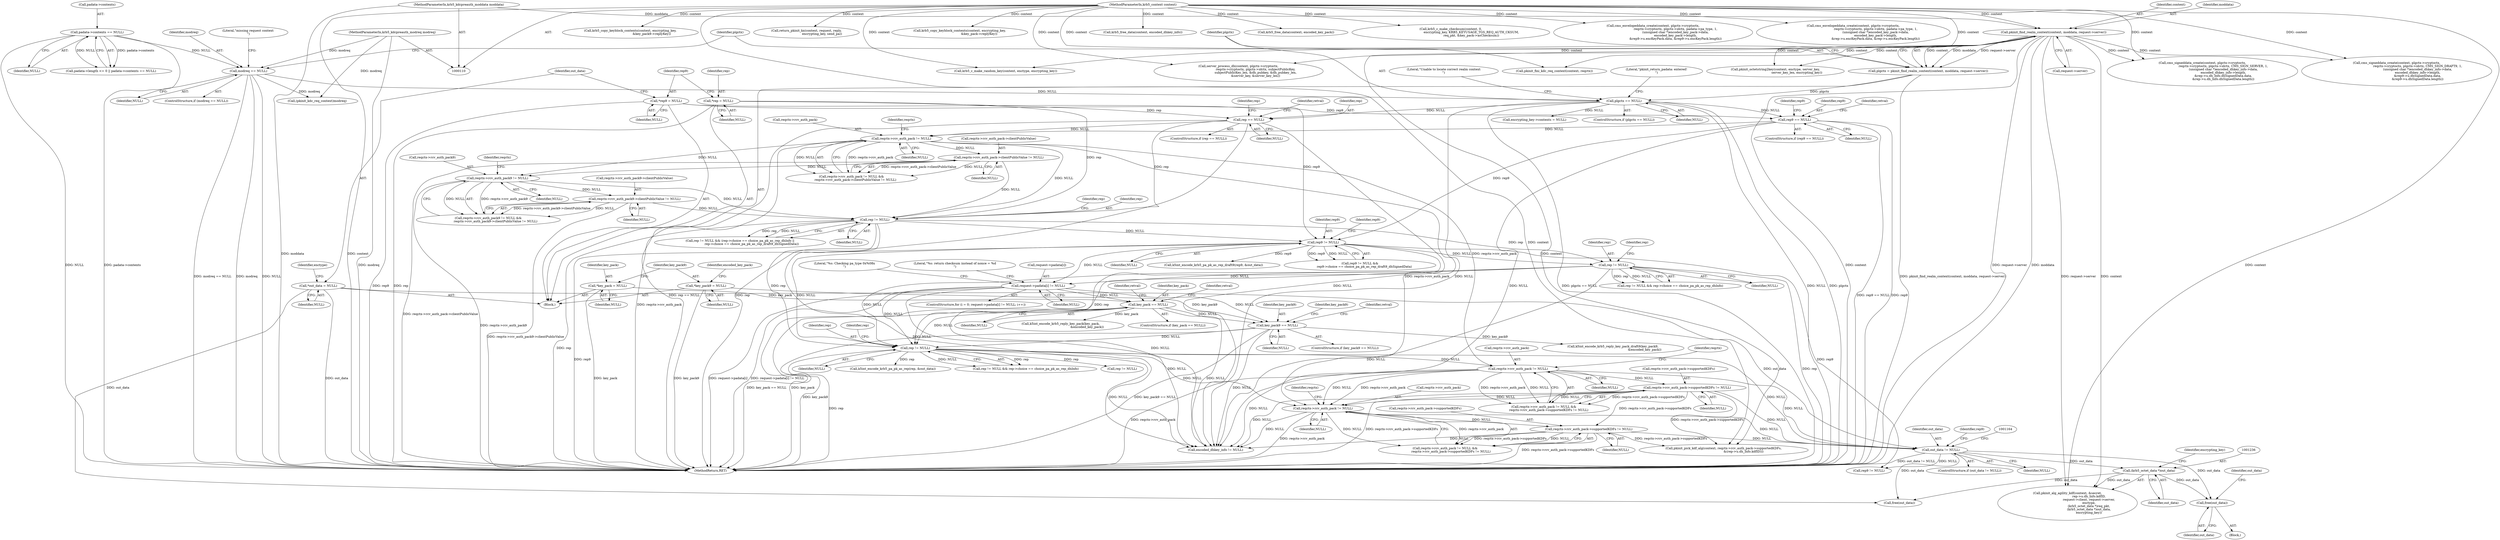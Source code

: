 digraph "0_krb5_db64ca25d661a47b996b4e2645998b5d7f0eb52c@API" {
"1001284" [label="(Call,free(out_data))"];
"1001235" [label="(Call,(krb5_octet_data *)out_data)"];
"1001159" [label="(Call,out_data != NULL)"];
"1000180" [label="(Call,*out_data = NULL)"];
"1001080" [label="(Call,reqctx->rcv_auth_pack->supportedKDFs != NULL)"];
"1001075" [label="(Call,reqctx->rcv_auth_pack != NULL)"];
"1000385" [label="(Call,reqctx->rcv_auth_pack != NULL)"];
"1000364" [label="(Call,rep9 == NULL)"];
"1000176" [label="(Call,*rep9 = NULL)"];
"1000257" [label="(Call,plgctx == NULL)"];
"1000248" [label="(Call,plgctx = pkinit_find_realm_context(context, moddata, request->server))"];
"1000250" [label="(Call,pkinit_find_realm_context(context, moddata, request->server))"];
"1000111" [label="(MethodParameterIn,krb5_context context)"];
"1000120" [label="(MethodParameterIn,krb5_kdcpreauth_moddata moddata)"];
"1000240" [label="(Call,modreq == NULL)"];
"1000121" [label="(MethodParameterIn,krb5_kdcpreauth_modreq modreq)"];
"1000232" [label="(Call,padata->contents == NULL)"];
"1000344" [label="(Call,rep == NULL)"];
"1000172" [label="(Call,*rep = NULL)"];
"1001066" [label="(Call,rep != NULL)"];
"1000528" [label="(Call,rep != NULL)"];
"1000470" [label="(Call,rep != NULL)"];
"1000390" [label="(Call,reqctx->rcv_auth_pack->clientPublicValue != NULL)"];
"1000428" [label="(Call,reqctx->rcv_auth_pack9 != NULL)"];
"1000433" [label="(Call,reqctx->rcv_auth_pack9->clientPublicValue != NULL)"];
"1000519" [label="(Call,rep9 != NULL)"];
"1000916" [label="(Call,key_pack9 == NULL)"];
"1000194" [label="(Call,*key_pack9 = NULL)"];
"1000764" [label="(Call,key_pack == NULL)"];
"1000190" [label="(Call,*key_pack = NULL)"];
"1000712" [label="(Call,request->padata[i] != NULL)"];
"1001090" [label="(Call,reqctx->rcv_auth_pack != NULL)"];
"1001095" [label="(Call,reqctx->rcv_auth_pack->supportedKDFs != NULL)"];
"1000195" [label="(Identifier,key_pack9)"];
"1000765" [label="(Identifier,key_pack)"];
"1000369" [label="(Identifier,retval)"];
"1000429" [label="(Call,reqctx->rcv_auth_pack9)"];
"1001068" [label="(Identifier,NULL)"];
"1001089" [label="(Call,reqctx->rcv_auth_pack != NULL &&\n            reqctx->rcv_auth_pack->supportedKDFs != NULL)"];
"1001346" [label="(Call,free(out_data))"];
"1001339" [label="(Call,pkinit_fini_kdc_req_context(context, reqctx))"];
"1000345" [label="(Identifier,rep)"];
"1001083" [label="(Identifier,reqctx)"];
"1000346" [label="(Identifier,NULL)"];
"1001094" [label="(Identifier,NULL)"];
"1000521" [label="(Identifier,NULL)"];
"1000915" [label="(ControlStructure,if (key_pack9 == NULL))"];
"1000354" [label="(Identifier,rep)"];
"1000259" [label="(Identifier,NULL)"];
"1001098" [label="(Identifier,reqctx)"];
"1000219" [label="(Call,return_pkinit_kx(context, request, reply,\n                                encrypting_key, send_pa))"];
"1000240" [label="(Call,modreq == NULL)"];
"1001184" [label="(Call,rep != NULL)"];
"1001238" [label="(Identifier,encrypting_key)"];
"1000186" [label="(Identifier,enctype)"];
"1000374" [label="(Identifier,rep9)"];
"1000177" [label="(Identifier,rep9)"];
"1001067" [label="(Identifier,rep)"];
"1000708" [label="(ControlStructure,for (i = 0; request->padata[i] != NULL; i++))"];
"1000248" [label="(Call,plgctx = pkinit_find_realm_context(context, moddata, request->server))"];
"1000363" [label="(ControlStructure,if (rep9 == NULL))"];
"1001090" [label="(Call,reqctx->rcv_auth_pack != NULL)"];
"1000386" [label="(Call,reqctx->rcv_auth_pack)"];
"1001147" [label="(Call,k5int_encode_krb5_pa_pk_as_rep_draft9(rep9, &out_data))"];
"1000384" [label="(Call,reqctx->rcv_auth_pack != NULL &&\n        reqctx->rcv_auth_pack->clientPublicValue != NULL)"];
"1000718" [label="(Identifier,NULL)"];
"1001081" [label="(Call,reqctx->rcv_auth_pack->supportedKDFs)"];
"1000385" [label="(Call,reqctx->rcv_auth_pack != NULL)"];
"1001076" [label="(Call,reqctx->rcv_auth_pack)"];
"1000191" [label="(Identifier,key_pack)"];
"1000251" [label="(Identifier,context)"];
"1000172" [label="(Call,*rep = NULL)"];
"1000529" [label="(Identifier,rep)"];
"1000723" [label="(Literal,\"%s: Checking pa_type 0x%08x\n\")"];
"1001086" [label="(Identifier,NULL)"];
"1001080" [label="(Call,reqctx->rcv_auth_pack->supportedKDFs != NULL)"];
"1000841" [label="(Call,k5int_encode_krb5_reply_key_pack(key_pack,\n                                                      &encoded_key_pack))"];
"1000921" [label="(Identifier,retval)"];
"1001138" [label="(Call,k5int_encode_krb5_pa_pk_as_rep(rep, &out_data))"];
"1000190" [label="(Call,*key_pack = NULL)"];
"1000773" [label="(Identifier,retval)"];
"1000182" [label="(Identifier,NULL)"];
"1000832" [label="(Call,krb5_copy_keyblock_contents(context, encrypting_key,\n                                        &key_pack->replyKey))"];
"1000176" [label="(Call,*rep9 = NULL)"];
"1000253" [label="(Call,request->server)"];
"1000390" [label="(Call,reqctx->rcv_auth_pack->clientPublicValue != NULL)"];
"1000236" [label="(Identifier,NULL)"];
"1000527" [label="(Call,rep != NULL && rep->choice == choice_pa_pk_as_rep_dhInfo)"];
"1000432" [label="(Identifier,NULL)"];
"1000120" [label="(MethodParameterIn,krb5_kdcpreauth_moddata moddata)"];
"1001251" [label="(Call,pkinit_octetstring2key(context, enctype, server_key,\n                                            server_key_len, encrypting_key))"];
"1001352" [label="(Call,krb5_free_data(context, encoded_dhkey_info))"];
"1000433" [label="(Call,reqctx->rcv_auth_pack9->clientPublicValue != NULL)"];
"1001359" [label="(Call,krb5_free_data(context, encoded_key_pack))"];
"1000366" [label="(Identifier,NULL)"];
"1000476" [label="(Identifier,rep)"];
"1001101" [label="(Identifier,NULL)"];
"1001287" [label="(Identifier,out_data)"];
"1001284" [label="(Call,free(out_data))"];
"1001079" [label="(Identifier,NULL)"];
"1000944" [label="(Call,k5int_encode_krb5_reply_key_pack_draft9(key_pack9,\n                                                                 &encoded_key_pack))"];
"1000250" [label="(Call,pkinit_find_realm_context(context, moddata, request->server))"];
"1000232" [label="(Call,padata->contents == NULL)"];
"1000199" [label="(Identifier,encoded_key_pack)"];
"1001066" [label="(Call,rep != NULL)"];
"1000121" [label="(MethodParameterIn,krb5_kdcpreauth_modreq modreq)"];
"1000393" [label="(Identifier,reqctx)"];
"1000194" [label="(Call,*key_pack9 = NULL)"];
"1001160" [label="(Identifier,out_data)"];
"1000774" [label="(Call,krb5_c_make_checksum(context, 0,\n                                          encrypting_key, KRB5_KEYUSAGE_TGS_REQ_AUTH_CKSUM,\n                                          req_pkt, &key_pack->asChecksum))"];
"1001065" [label="(Call,rep != NULL && rep->choice == choice_pa_pk_as_rep_dhInfo)"];
"1000916" [label="(Call,key_pack9 == NULL)"];
"1000961" [label="(Call,cms_envelopeddata_create(context, plgctx->cryptoctx,\n                                              reqctx->cryptoctx, plgctx->idctx, padata->pa_type, 1,\n                                              (unsigned char *)encoded_key_pack->data,\n                                              encoded_key_pack->length,\n                                              &rep9->u.encKeyPack.data, &rep9->u.encKeyPack.length))"];
"1000344" [label="(Call,rep == NULL)"];
"1000763" [label="(ControlStructure,if (key_pack == NULL))"];
"1000917" [label="(Identifier,key_pack9)"];
"1000533" [label="(Identifier,rep)"];
"1000249" [label="(Identifier,plgctx)"];
"1000122" [label="(Block,)"];
"1001095" [label="(Call,reqctx->rcv_auth_pack->supportedKDFs != NULL)"];
"1000918" [label="(Identifier,NULL)"];
"1000520" [label="(Identifier,rep9)"];
"1000226" [label="(Call,padata->length <= 0 || padata->contents == NULL)"];
"1000746" [label="(Literal,\"%s: return checksum instead of nonce = %d\n\")"];
"1000518" [label="(Call,rep9 != NULL &&\n         rep9->choice == choice_pa_pk_as_rep_draft9_dhSignedData)"];
"1000233" [label="(Call,padata->contents)"];
"1000389" [label="(Identifier,NULL)"];
"1000192" [label="(Identifier,NULL)"];
"1000241" [label="(Identifier,modreq)"];
"1000257" [label="(Call,plgctx == NULL)"];
"1001175" [label="(Call,rep9 != NULL)"];
"1000252" [label="(Identifier,moddata)"];
"1000471" [label="(Identifier,rep)"];
"1000427" [label="(Call,reqctx->rcv_auth_pack9 != NULL &&\n               reqctx->rcv_auth_pack9->clientPublicValue != NULL)"];
"1000262" [label="(Literal,\"Unable to locate correct realm context\n\")"];
"1000180" [label="(Call,*out_data = NULL)"];
"1000181" [label="(Identifier,out_data)"];
"1000712" [label="(Call,request->padata[i] != NULL)"];
"1001075" [label="(Call,reqctx->rcv_auth_pack != NULL)"];
"1000439" [label="(Identifier,NULL)"];
"1000470" [label="(Call,rep != NULL)"];
"1001161" [label="(Identifier,NULL)"];
"1000530" [label="(Identifier,NULL)"];
"1000173" [label="(Identifier,rep)"];
"1000436" [label="(Identifier,reqctx)"];
"1001235" [label="(Call,(krb5_octet_data *)out_data)"];
"1000343" [label="(ControlStructure,if (rep == NULL))"];
"1000286" [label="(Call,encrypting_key->contents = NULL)"];
"1000349" [label="(Identifier,retval)"];
"1000469" [label="(Call,rep != NULL && (rep->choice == choice_pa_pk_as_rep_dhInfo ||\n                        rep->choice == choice_pa_pk_as_rep_draft9_dhSignedData))"];
"1000391" [label="(Call,reqctx->rcv_auth_pack->clientPublicValue)"];
"1000519" [label="(Call,rep9 != NULL)"];
"1001285" [label="(Identifier,out_data)"];
"1001071" [label="(Identifier,rep)"];
"1000434" [label="(Call,reqctx->rcv_auth_pack9->clientPublicValue)"];
"1000769" [label="(Identifier,retval)"];
"1000926" [label="(Identifier,key_pack9)"];
"1000713" [label="(Call,request->padata[i])"];
"1000269" [label="(Call,(pkinit_kdc_req_context)modreq)"];
"1000866" [label="(Call,cms_envelopeddata_create(context, plgctx->cryptoctx,\n                                              reqctx->cryptoctx, plgctx->idctx, padata->pa_type, 1,\n                                              (unsigned char *)encoded_key_pack->data,\n                                              encoded_key_pack->length,\n                                              &rep->u.encKeyPack.data, &rep->u.encKeyPack.length))"];
"1001074" [label="(Call,reqctx->rcv_auth_pack != NULL &&\n          reqctx->rcv_auth_pack->supportedKDFs != NULL)"];
"1001214" [label="(Call,pkinit_alg_agility_kdf(context, &secret,\n                                            rep->u.dh_Info.kdfID,\n                                            request->client, request->server,\n                                            enctype,\n                                            (krb5_octet_data *)req_pkt,\n                                            (krb5_octet_data *)out_data,\n                                            encrypting_key))"];
"1000698" [label="(Call,krb5_c_make_random_key(context, enctype, encrypting_key))"];
"1000245" [label="(Literal,\"missing request context \n\")"];
"1000528" [label="(Call,rep != NULL)"];
"1001276" [label="(Block,)"];
"1000524" [label="(Identifier,rep9)"];
"1001091" [label="(Call,reqctx->rcv_auth_pack)"];
"1001159" [label="(Call,out_data != NULL)"];
"1000256" [label="(ControlStructure,if (plgctx == NULL))"];
"1000764" [label="(Call,key_pack == NULL)"];
"1000365" [label="(Identifier,rep9)"];
"1000489" [label="(Call,server_process_dh(context, plgctx->cryptoctx,\n                                   reqctx->cryptoctx, plgctx->idctx, subjectPublicKey,\n                                   subjectPublicKey_len, &dh_pubkey, &dh_pubkey_len,\n                                   &server_key, &server_key_len))"];
"1000196" [label="(Identifier,NULL)"];
"1001105" [label="(Call,pkinit_pick_kdf_alg(context, reqctx->rcv_auth_pack->supportedKDFs,\n                                         &(rep->u.dh_Info.kdfID)))"];
"1001096" [label="(Call,reqctx->rcv_auth_pack->supportedKDFs)"];
"1000364" [label="(Call,rep9 == NULL)"];
"1000174" [label="(Identifier,NULL)"];
"1000472" [label="(Identifier,NULL)"];
"1000239" [label="(ControlStructure,if (modreq == NULL))"];
"1001158" [label="(ControlStructure,if (out_data != NULL))"];
"1001237" [label="(Identifier,out_data)"];
"1000178" [label="(Identifier,NULL)"];
"1000242" [label="(Identifier,NULL)"];
"1000596" [label="(Call,cms_signeddata_create(context, plgctx->cryptoctx,\n                                           reqctx->cryptoctx, plgctx->idctx, CMS_SIGN_SERVER, 1,\n                                           (unsigned char *)encoded_dhkey_info->data,\n                                           encoded_dhkey_info->length,\n                                           &rep->u.dh_Info.dhSignedData.data,\n                                           &rep->u.dh_Info.dhSignedData.length))"];
"1000428" [label="(Call,reqctx->rcv_auth_pack9 != NULL)"];
"1000258" [label="(Identifier,plgctx)"];
"1000396" [label="(Identifier,NULL)"];
"1000935" [label="(Call,krb5_copy_keyblock_contents(context, encrypting_key,\n                                            &key_pack9->replyKey))"];
"1000648" [label="(Call,cms_signeddata_create(context, plgctx->cryptoctx,\n                                           reqctx->cryptoctx, plgctx->idctx, CMS_SIGN_DRAFT9, 1,\n                                           (unsigned char *)encoded_dhkey_info->data,\n                                           encoded_dhkey_info->length,\n                                           &rep9->u.dhSignedData.data,\n                                           &rep9->u.dhSignedData.length))"];
"1000766" [label="(Identifier,NULL)"];
"1001349" [label="(Call,encoded_dhkey_info != NULL)"];
"1000266" [label="(Literal,\"pkinit_return_padata: entered!\n\")"];
"1001176" [label="(Identifier,rep9)"];
"1000111" [label="(MethodParameterIn,krb5_context context)"];
"1001409" [label="(MethodReturn,RET)"];
"1001284" -> "1001276"  [label="AST: "];
"1001284" -> "1001285"  [label="CFG: "];
"1001285" -> "1001284"  [label="AST: "];
"1001287" -> "1001284"  [label="CFG: "];
"1001235" -> "1001284"  [label="DDG: out_data"];
"1001159" -> "1001284"  [label="DDG: out_data"];
"1001235" -> "1001214"  [label="AST: "];
"1001235" -> "1001237"  [label="CFG: "];
"1001236" -> "1001235"  [label="AST: "];
"1001237" -> "1001235"  [label="AST: "];
"1001238" -> "1001235"  [label="CFG: "];
"1001235" -> "1001214"  [label="DDG: out_data"];
"1001159" -> "1001235"  [label="DDG: out_data"];
"1001235" -> "1001346"  [label="DDG: out_data"];
"1001159" -> "1001158"  [label="AST: "];
"1001159" -> "1001161"  [label="CFG: "];
"1001160" -> "1001159"  [label="AST: "];
"1001161" -> "1001159"  [label="AST: "];
"1001164" -> "1001159"  [label="CFG: "];
"1001176" -> "1001159"  [label="CFG: "];
"1001159" -> "1001409"  [label="DDG: out_data != NULL"];
"1000180" -> "1001159"  [label="DDG: out_data"];
"1001080" -> "1001159"  [label="DDG: NULL"];
"1001090" -> "1001159"  [label="DDG: NULL"];
"1001066" -> "1001159"  [label="DDG: NULL"];
"1001095" -> "1001159"  [label="DDG: NULL"];
"1001075" -> "1001159"  [label="DDG: NULL"];
"1001159" -> "1001175"  [label="DDG: NULL"];
"1001159" -> "1001346"  [label="DDG: out_data"];
"1000180" -> "1000122"  [label="AST: "];
"1000180" -> "1000182"  [label="CFG: "];
"1000181" -> "1000180"  [label="AST: "];
"1000182" -> "1000180"  [label="AST: "];
"1000186" -> "1000180"  [label="CFG: "];
"1000180" -> "1001409"  [label="DDG: out_data"];
"1000180" -> "1001346"  [label="DDG: out_data"];
"1001080" -> "1001074"  [label="AST: "];
"1001080" -> "1001086"  [label="CFG: "];
"1001081" -> "1001080"  [label="AST: "];
"1001086" -> "1001080"  [label="AST: "];
"1001074" -> "1001080"  [label="CFG: "];
"1001080" -> "1001409"  [label="DDG: reqctx->rcv_auth_pack->supportedKDFs"];
"1001080" -> "1001074"  [label="DDG: reqctx->rcv_auth_pack->supportedKDFs"];
"1001080" -> "1001074"  [label="DDG: NULL"];
"1001075" -> "1001080"  [label="DDG: NULL"];
"1001080" -> "1001090"  [label="DDG: NULL"];
"1001080" -> "1001095"  [label="DDG: reqctx->rcv_auth_pack->supportedKDFs"];
"1001080" -> "1001105"  [label="DDG: reqctx->rcv_auth_pack->supportedKDFs"];
"1001080" -> "1001349"  [label="DDG: NULL"];
"1001075" -> "1001074"  [label="AST: "];
"1001075" -> "1001079"  [label="CFG: "];
"1001076" -> "1001075"  [label="AST: "];
"1001079" -> "1001075"  [label="AST: "];
"1001083" -> "1001075"  [label="CFG: "];
"1001074" -> "1001075"  [label="CFG: "];
"1001075" -> "1001409"  [label="DDG: reqctx->rcv_auth_pack"];
"1001075" -> "1001074"  [label="DDG: reqctx->rcv_auth_pack"];
"1001075" -> "1001074"  [label="DDG: NULL"];
"1000385" -> "1001075"  [label="DDG: reqctx->rcv_auth_pack"];
"1001066" -> "1001075"  [label="DDG: NULL"];
"1001075" -> "1001090"  [label="DDG: reqctx->rcv_auth_pack"];
"1001075" -> "1001090"  [label="DDG: NULL"];
"1001075" -> "1001349"  [label="DDG: NULL"];
"1000385" -> "1000384"  [label="AST: "];
"1000385" -> "1000389"  [label="CFG: "];
"1000386" -> "1000385"  [label="AST: "];
"1000389" -> "1000385"  [label="AST: "];
"1000393" -> "1000385"  [label="CFG: "];
"1000384" -> "1000385"  [label="CFG: "];
"1000385" -> "1001409"  [label="DDG: reqctx->rcv_auth_pack"];
"1000385" -> "1000384"  [label="DDG: reqctx->rcv_auth_pack"];
"1000385" -> "1000384"  [label="DDG: NULL"];
"1000364" -> "1000385"  [label="DDG: NULL"];
"1000344" -> "1000385"  [label="DDG: NULL"];
"1000385" -> "1000390"  [label="DDG: NULL"];
"1000385" -> "1000428"  [label="DDG: NULL"];
"1000385" -> "1000470"  [label="DDG: NULL"];
"1000385" -> "1001090"  [label="DDG: reqctx->rcv_auth_pack"];
"1000364" -> "1000363"  [label="AST: "];
"1000364" -> "1000366"  [label="CFG: "];
"1000365" -> "1000364"  [label="AST: "];
"1000366" -> "1000364"  [label="AST: "];
"1000369" -> "1000364"  [label="CFG: "];
"1000374" -> "1000364"  [label="CFG: "];
"1000364" -> "1001409"  [label="DDG: rep9"];
"1000364" -> "1001409"  [label="DDG: rep9 == NULL"];
"1000176" -> "1000364"  [label="DDG: rep9"];
"1000257" -> "1000364"  [label="DDG: NULL"];
"1000364" -> "1000519"  [label="DDG: rep9"];
"1000364" -> "1001349"  [label="DDG: NULL"];
"1000176" -> "1000122"  [label="AST: "];
"1000176" -> "1000178"  [label="CFG: "];
"1000177" -> "1000176"  [label="AST: "];
"1000178" -> "1000176"  [label="AST: "];
"1000181" -> "1000176"  [label="CFG: "];
"1000176" -> "1001409"  [label="DDG: rep9"];
"1000176" -> "1000519"  [label="DDG: rep9"];
"1000257" -> "1000256"  [label="AST: "];
"1000257" -> "1000259"  [label="CFG: "];
"1000258" -> "1000257"  [label="AST: "];
"1000259" -> "1000257"  [label="AST: "];
"1000262" -> "1000257"  [label="CFG: "];
"1000266" -> "1000257"  [label="CFG: "];
"1000257" -> "1001409"  [label="DDG: NULL"];
"1000257" -> "1001409"  [label="DDG: plgctx"];
"1000257" -> "1001409"  [label="DDG: plgctx == NULL"];
"1000248" -> "1000257"  [label="DDG: plgctx"];
"1000240" -> "1000257"  [label="DDG: NULL"];
"1000257" -> "1000286"  [label="DDG: NULL"];
"1000257" -> "1000344"  [label="DDG: NULL"];
"1000257" -> "1001349"  [label="DDG: NULL"];
"1000248" -> "1000122"  [label="AST: "];
"1000248" -> "1000250"  [label="CFG: "];
"1000249" -> "1000248"  [label="AST: "];
"1000250" -> "1000248"  [label="AST: "];
"1000258" -> "1000248"  [label="CFG: "];
"1000248" -> "1001409"  [label="DDG: pkinit_find_realm_context(context, moddata, request->server)"];
"1000250" -> "1000248"  [label="DDG: context"];
"1000250" -> "1000248"  [label="DDG: moddata"];
"1000250" -> "1000248"  [label="DDG: request->server"];
"1000250" -> "1000253"  [label="CFG: "];
"1000251" -> "1000250"  [label="AST: "];
"1000252" -> "1000250"  [label="AST: "];
"1000253" -> "1000250"  [label="AST: "];
"1000250" -> "1001409"  [label="DDG: context"];
"1000250" -> "1001409"  [label="DDG: request->server"];
"1000250" -> "1001409"  [label="DDG: moddata"];
"1000111" -> "1000250"  [label="DDG: context"];
"1000120" -> "1000250"  [label="DDG: moddata"];
"1000250" -> "1000489"  [label="DDG: context"];
"1000250" -> "1000596"  [label="DDG: context"];
"1000250" -> "1000648"  [label="DDG: context"];
"1000250" -> "1000698"  [label="DDG: context"];
"1000250" -> "1001105"  [label="DDG: context"];
"1000250" -> "1001214"  [label="DDG: context"];
"1000250" -> "1001214"  [label="DDG: request->server"];
"1000250" -> "1001251"  [label="DDG: context"];
"1000250" -> "1001339"  [label="DDG: context"];
"1000111" -> "1000110"  [label="AST: "];
"1000111" -> "1001409"  [label="DDG: context"];
"1000111" -> "1000219"  [label="DDG: context"];
"1000111" -> "1000489"  [label="DDG: context"];
"1000111" -> "1000596"  [label="DDG: context"];
"1000111" -> "1000648"  [label="DDG: context"];
"1000111" -> "1000698"  [label="DDG: context"];
"1000111" -> "1000774"  [label="DDG: context"];
"1000111" -> "1000832"  [label="DDG: context"];
"1000111" -> "1000866"  [label="DDG: context"];
"1000111" -> "1000935"  [label="DDG: context"];
"1000111" -> "1000961"  [label="DDG: context"];
"1000111" -> "1001105"  [label="DDG: context"];
"1000111" -> "1001214"  [label="DDG: context"];
"1000111" -> "1001251"  [label="DDG: context"];
"1000111" -> "1001339"  [label="DDG: context"];
"1000111" -> "1001352"  [label="DDG: context"];
"1000111" -> "1001359"  [label="DDG: context"];
"1000120" -> "1000110"  [label="AST: "];
"1000120" -> "1001409"  [label="DDG: moddata"];
"1000240" -> "1000239"  [label="AST: "];
"1000240" -> "1000242"  [label="CFG: "];
"1000241" -> "1000240"  [label="AST: "];
"1000242" -> "1000240"  [label="AST: "];
"1000245" -> "1000240"  [label="CFG: "];
"1000249" -> "1000240"  [label="CFG: "];
"1000240" -> "1001409"  [label="DDG: modreq == NULL"];
"1000240" -> "1001409"  [label="DDG: NULL"];
"1000240" -> "1001409"  [label="DDG: modreq"];
"1000121" -> "1000240"  [label="DDG: modreq"];
"1000232" -> "1000240"  [label="DDG: NULL"];
"1000240" -> "1000269"  [label="DDG: modreq"];
"1000121" -> "1000110"  [label="AST: "];
"1000121" -> "1001409"  [label="DDG: modreq"];
"1000121" -> "1000269"  [label="DDG: modreq"];
"1000232" -> "1000226"  [label="AST: "];
"1000232" -> "1000236"  [label="CFG: "];
"1000233" -> "1000232"  [label="AST: "];
"1000236" -> "1000232"  [label="AST: "];
"1000226" -> "1000232"  [label="CFG: "];
"1000232" -> "1001409"  [label="DDG: padata->contents"];
"1000232" -> "1001409"  [label="DDG: NULL"];
"1000232" -> "1000226"  [label="DDG: padata->contents"];
"1000232" -> "1000226"  [label="DDG: NULL"];
"1000344" -> "1000343"  [label="AST: "];
"1000344" -> "1000346"  [label="CFG: "];
"1000345" -> "1000344"  [label="AST: "];
"1000346" -> "1000344"  [label="AST: "];
"1000349" -> "1000344"  [label="CFG: "];
"1000354" -> "1000344"  [label="CFG: "];
"1000344" -> "1001409"  [label="DDG: rep == NULL"];
"1000344" -> "1001409"  [label="DDG: rep"];
"1000172" -> "1000344"  [label="DDG: rep"];
"1000344" -> "1000470"  [label="DDG: rep"];
"1000344" -> "1001349"  [label="DDG: NULL"];
"1000172" -> "1000122"  [label="AST: "];
"1000172" -> "1000174"  [label="CFG: "];
"1000173" -> "1000172"  [label="AST: "];
"1000174" -> "1000172"  [label="AST: "];
"1000177" -> "1000172"  [label="CFG: "];
"1000172" -> "1001409"  [label="DDG: rep"];
"1000172" -> "1000470"  [label="DDG: rep"];
"1001066" -> "1001065"  [label="AST: "];
"1001066" -> "1001068"  [label="CFG: "];
"1001067" -> "1001066"  [label="AST: "];
"1001068" -> "1001066"  [label="AST: "];
"1001071" -> "1001066"  [label="CFG: "];
"1001065" -> "1001066"  [label="CFG: "];
"1001066" -> "1001409"  [label="DDG: rep"];
"1001066" -> "1001065"  [label="DDG: rep"];
"1001066" -> "1001065"  [label="DDG: NULL"];
"1000528" -> "1001066"  [label="DDG: rep"];
"1000528" -> "1001066"  [label="DDG: NULL"];
"1000470" -> "1001066"  [label="DDG: rep"];
"1000916" -> "1001066"  [label="DDG: NULL"];
"1000519" -> "1001066"  [label="DDG: NULL"];
"1000712" -> "1001066"  [label="DDG: NULL"];
"1000764" -> "1001066"  [label="DDG: NULL"];
"1001066" -> "1001090"  [label="DDG: NULL"];
"1001066" -> "1001138"  [label="DDG: rep"];
"1001066" -> "1001184"  [label="DDG: rep"];
"1001066" -> "1001349"  [label="DDG: NULL"];
"1000528" -> "1000527"  [label="AST: "];
"1000528" -> "1000530"  [label="CFG: "];
"1000529" -> "1000528"  [label="AST: "];
"1000530" -> "1000528"  [label="AST: "];
"1000533" -> "1000528"  [label="CFG: "];
"1000527" -> "1000528"  [label="CFG: "];
"1000528" -> "1001409"  [label="DDG: rep"];
"1000528" -> "1000527"  [label="DDG: rep"];
"1000528" -> "1000527"  [label="DDG: NULL"];
"1000470" -> "1000528"  [label="DDG: rep"];
"1000519" -> "1000528"  [label="DDG: NULL"];
"1000528" -> "1000712"  [label="DDG: NULL"];
"1000528" -> "1001349"  [label="DDG: NULL"];
"1000470" -> "1000469"  [label="AST: "];
"1000470" -> "1000472"  [label="CFG: "];
"1000471" -> "1000470"  [label="AST: "];
"1000472" -> "1000470"  [label="AST: "];
"1000476" -> "1000470"  [label="CFG: "];
"1000469" -> "1000470"  [label="CFG: "];
"1000470" -> "1001409"  [label="DDG: rep"];
"1000470" -> "1000469"  [label="DDG: rep"];
"1000470" -> "1000469"  [label="DDG: NULL"];
"1000390" -> "1000470"  [label="DDG: NULL"];
"1000428" -> "1000470"  [label="DDG: NULL"];
"1000433" -> "1000470"  [label="DDG: NULL"];
"1000470" -> "1000519"  [label="DDG: NULL"];
"1000470" -> "1001349"  [label="DDG: NULL"];
"1000390" -> "1000384"  [label="AST: "];
"1000390" -> "1000396"  [label="CFG: "];
"1000391" -> "1000390"  [label="AST: "];
"1000396" -> "1000390"  [label="AST: "];
"1000384" -> "1000390"  [label="CFG: "];
"1000390" -> "1001409"  [label="DDG: reqctx->rcv_auth_pack->clientPublicValue"];
"1000390" -> "1000384"  [label="DDG: reqctx->rcv_auth_pack->clientPublicValue"];
"1000390" -> "1000384"  [label="DDG: NULL"];
"1000390" -> "1000428"  [label="DDG: NULL"];
"1000428" -> "1000427"  [label="AST: "];
"1000428" -> "1000432"  [label="CFG: "];
"1000429" -> "1000428"  [label="AST: "];
"1000432" -> "1000428"  [label="AST: "];
"1000436" -> "1000428"  [label="CFG: "];
"1000427" -> "1000428"  [label="CFG: "];
"1000428" -> "1001409"  [label="DDG: reqctx->rcv_auth_pack9"];
"1000428" -> "1000427"  [label="DDG: reqctx->rcv_auth_pack9"];
"1000428" -> "1000427"  [label="DDG: NULL"];
"1000428" -> "1000433"  [label="DDG: NULL"];
"1000433" -> "1000427"  [label="AST: "];
"1000433" -> "1000439"  [label="CFG: "];
"1000434" -> "1000433"  [label="AST: "];
"1000439" -> "1000433"  [label="AST: "];
"1000427" -> "1000433"  [label="CFG: "];
"1000433" -> "1001409"  [label="DDG: reqctx->rcv_auth_pack9->clientPublicValue"];
"1000433" -> "1000427"  [label="DDG: reqctx->rcv_auth_pack9->clientPublicValue"];
"1000433" -> "1000427"  [label="DDG: NULL"];
"1000519" -> "1000518"  [label="AST: "];
"1000519" -> "1000521"  [label="CFG: "];
"1000520" -> "1000519"  [label="AST: "];
"1000521" -> "1000519"  [label="AST: "];
"1000524" -> "1000519"  [label="CFG: "];
"1000518" -> "1000519"  [label="CFG: "];
"1000519" -> "1001409"  [label="DDG: rep9"];
"1000519" -> "1000518"  [label="DDG: rep9"];
"1000519" -> "1000518"  [label="DDG: NULL"];
"1000519" -> "1000712"  [label="DDG: NULL"];
"1000519" -> "1001147"  [label="DDG: rep9"];
"1000519" -> "1001175"  [label="DDG: rep9"];
"1000519" -> "1001349"  [label="DDG: NULL"];
"1000916" -> "1000915"  [label="AST: "];
"1000916" -> "1000918"  [label="CFG: "];
"1000917" -> "1000916"  [label="AST: "];
"1000918" -> "1000916"  [label="AST: "];
"1000921" -> "1000916"  [label="CFG: "];
"1000926" -> "1000916"  [label="CFG: "];
"1000916" -> "1001409"  [label="DDG: key_pack9 == NULL"];
"1000916" -> "1001409"  [label="DDG: key_pack9"];
"1000194" -> "1000916"  [label="DDG: key_pack9"];
"1000764" -> "1000916"  [label="DDG: NULL"];
"1000712" -> "1000916"  [label="DDG: NULL"];
"1000916" -> "1000944"  [label="DDG: key_pack9"];
"1000916" -> "1001349"  [label="DDG: NULL"];
"1000194" -> "1000122"  [label="AST: "];
"1000194" -> "1000196"  [label="CFG: "];
"1000195" -> "1000194"  [label="AST: "];
"1000196" -> "1000194"  [label="AST: "];
"1000199" -> "1000194"  [label="CFG: "];
"1000194" -> "1001409"  [label="DDG: key_pack9"];
"1000764" -> "1000763"  [label="AST: "];
"1000764" -> "1000766"  [label="CFG: "];
"1000765" -> "1000764"  [label="AST: "];
"1000766" -> "1000764"  [label="AST: "];
"1000769" -> "1000764"  [label="CFG: "];
"1000773" -> "1000764"  [label="CFG: "];
"1000764" -> "1001409"  [label="DDG: key_pack == NULL"];
"1000764" -> "1001409"  [label="DDG: key_pack"];
"1000190" -> "1000764"  [label="DDG: key_pack"];
"1000712" -> "1000764"  [label="DDG: NULL"];
"1000764" -> "1000841"  [label="DDG: key_pack"];
"1000764" -> "1001349"  [label="DDG: NULL"];
"1000190" -> "1000122"  [label="AST: "];
"1000190" -> "1000192"  [label="CFG: "];
"1000191" -> "1000190"  [label="AST: "];
"1000192" -> "1000190"  [label="AST: "];
"1000195" -> "1000190"  [label="CFG: "];
"1000190" -> "1001409"  [label="DDG: key_pack"];
"1000712" -> "1000708"  [label="AST: "];
"1000712" -> "1000718"  [label="CFG: "];
"1000713" -> "1000712"  [label="AST: "];
"1000718" -> "1000712"  [label="AST: "];
"1000723" -> "1000712"  [label="CFG: "];
"1000746" -> "1000712"  [label="CFG: "];
"1000712" -> "1001409"  [label="DDG: request->padata[i] != NULL"];
"1000712" -> "1001409"  [label="DDG: request->padata[i]"];
"1000712" -> "1001349"  [label="DDG: NULL"];
"1001090" -> "1001089"  [label="AST: "];
"1001090" -> "1001094"  [label="CFG: "];
"1001091" -> "1001090"  [label="AST: "];
"1001094" -> "1001090"  [label="AST: "];
"1001098" -> "1001090"  [label="CFG: "];
"1001089" -> "1001090"  [label="CFG: "];
"1001090" -> "1001409"  [label="DDG: reqctx->rcv_auth_pack"];
"1001090" -> "1001089"  [label="DDG: reqctx->rcv_auth_pack"];
"1001090" -> "1001089"  [label="DDG: NULL"];
"1001090" -> "1001095"  [label="DDG: NULL"];
"1001090" -> "1001349"  [label="DDG: NULL"];
"1001095" -> "1001089"  [label="AST: "];
"1001095" -> "1001101"  [label="CFG: "];
"1001096" -> "1001095"  [label="AST: "];
"1001101" -> "1001095"  [label="AST: "];
"1001089" -> "1001095"  [label="CFG: "];
"1001095" -> "1001409"  [label="DDG: reqctx->rcv_auth_pack->supportedKDFs"];
"1001095" -> "1001089"  [label="DDG: reqctx->rcv_auth_pack->supportedKDFs"];
"1001095" -> "1001089"  [label="DDG: NULL"];
"1001095" -> "1001105"  [label="DDG: reqctx->rcv_auth_pack->supportedKDFs"];
"1001095" -> "1001349"  [label="DDG: NULL"];
}
